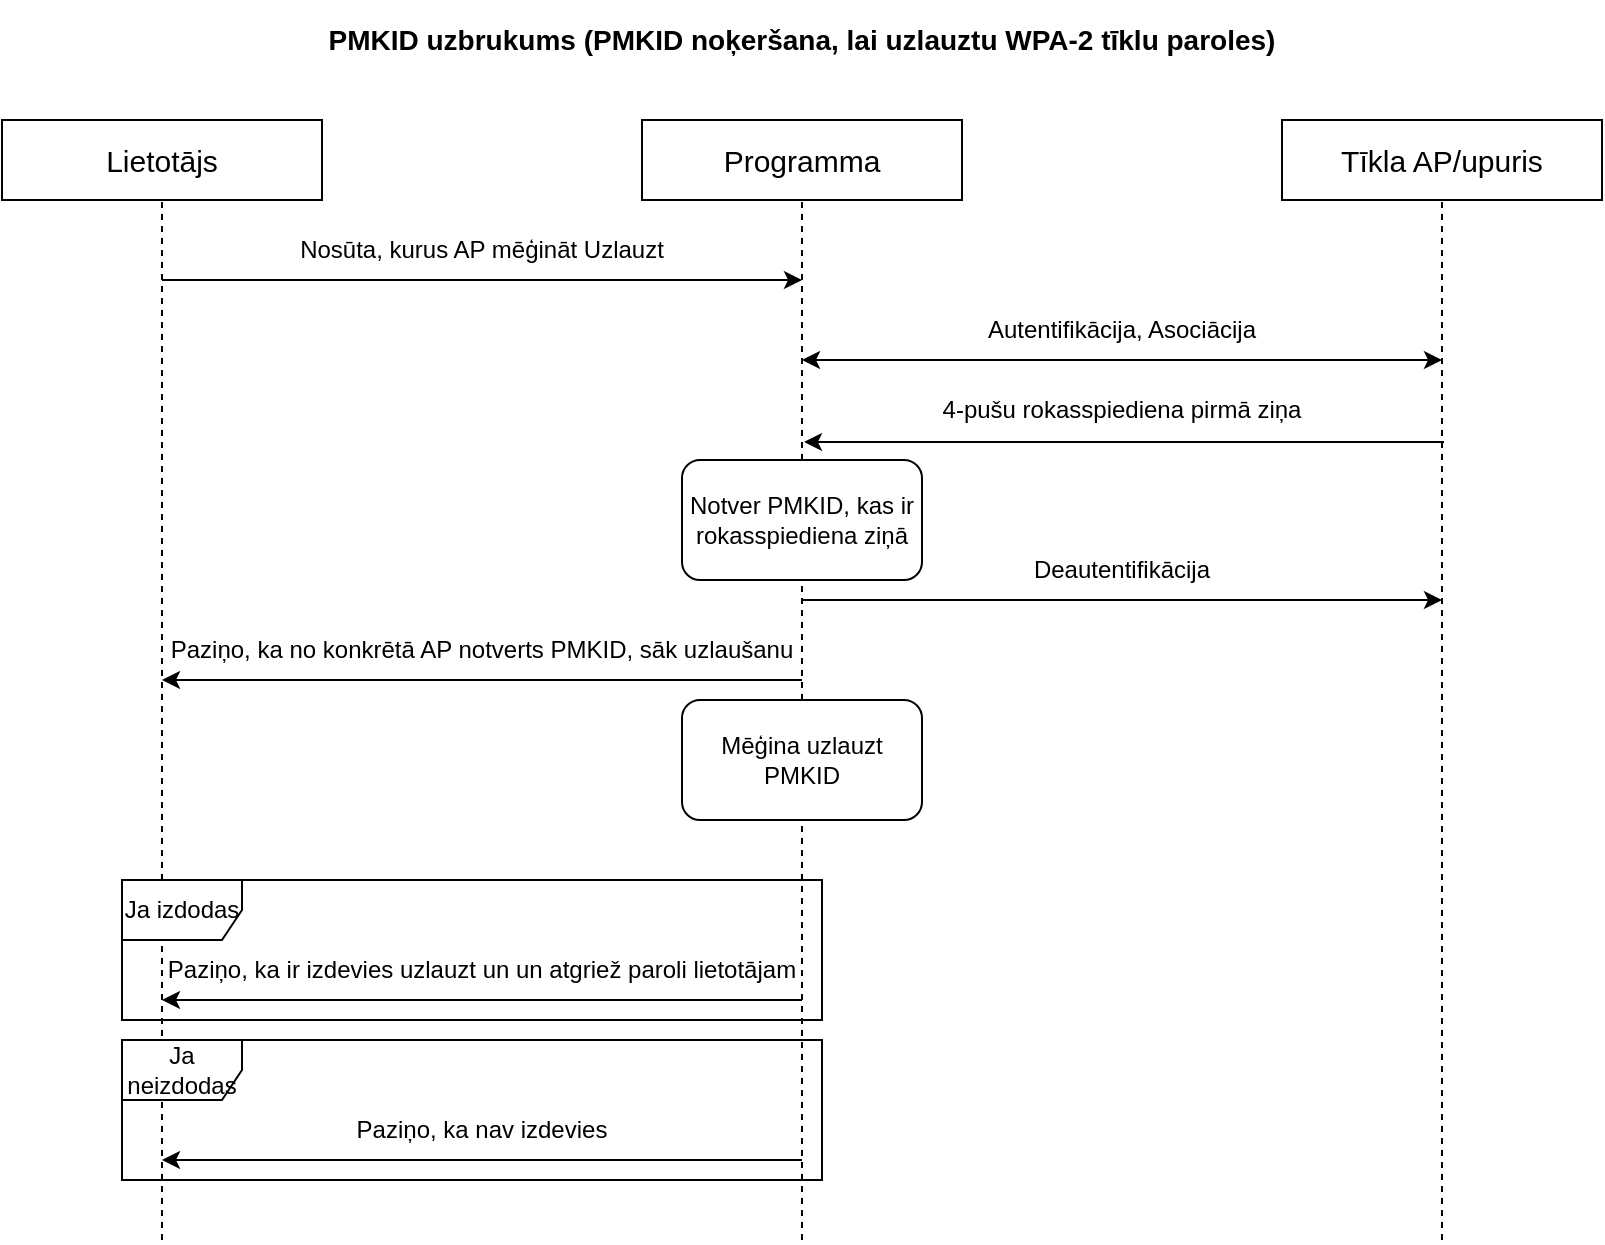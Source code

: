 <mxfile version="26.0.12">
  <diagram name="Page-1" id="-JnIxL8mik93PCZ9Enep">
    <mxGraphModel grid="1" page="1" gridSize="10" guides="1" tooltips="1" connect="1" arrows="1" fold="1" pageScale="1" pageWidth="850" pageHeight="1100" math="0" shadow="0">
      <root>
        <mxCell id="0" />
        <mxCell id="1" parent="0" />
        <mxCell id="WkEdtH8r3RqwmbnHuu7d-1" value="" style="rounded=0;whiteSpace=wrap;html=1;" vertex="1" parent="1">
          <mxGeometry y="80" width="160" height="40" as="geometry" />
        </mxCell>
        <mxCell id="WkEdtH8r3RqwmbnHuu7d-2" value="&lt;font style=&quot;font-size: 15px;&quot;&gt;Lietotājs&lt;/font&gt;" style="text;html=1;align=center;verticalAlign=middle;whiteSpace=wrap;rounded=0;" vertex="1" parent="1">
          <mxGeometry y="80" width="160" height="40" as="geometry" />
        </mxCell>
        <mxCell id="WkEdtH8r3RqwmbnHuu7d-3" value="" style="rounded=0;whiteSpace=wrap;html=1;" vertex="1" parent="1">
          <mxGeometry x="320" y="80" width="160" height="40" as="geometry" />
        </mxCell>
        <mxCell id="WkEdtH8r3RqwmbnHuu7d-4" value="&lt;font style=&quot;font-size: 15px;&quot;&gt;Programma&lt;/font&gt;" style="text;html=1;align=center;verticalAlign=middle;whiteSpace=wrap;rounded=0;" vertex="1" parent="1">
          <mxGeometry x="320" y="80" width="160" height="40" as="geometry" />
        </mxCell>
        <mxCell id="WkEdtH8r3RqwmbnHuu7d-5" value="" style="rounded=0;whiteSpace=wrap;html=1;" vertex="1" parent="1">
          <mxGeometry x="640" y="80" width="160" height="40" as="geometry" />
        </mxCell>
        <mxCell id="WkEdtH8r3RqwmbnHuu7d-6" value="&lt;font style=&quot;font-size: 15px;&quot;&gt;Tīkla AP/upuris&lt;/font&gt;" style="text;html=1;align=center;verticalAlign=middle;whiteSpace=wrap;rounded=0;" vertex="1" parent="1">
          <mxGeometry x="640" y="80" width="160" height="40" as="geometry" />
        </mxCell>
        <mxCell id="WkEdtH8r3RqwmbnHuu7d-7" value="" style="endArrow=none;dashed=1;html=1;rounded=0;entryX=0.5;entryY=1;entryDx=0;entryDy=0;" edge="1" parent="1" target="WkEdtH8r3RqwmbnHuu7d-2">
          <mxGeometry width="50" height="50" relative="1" as="geometry">
            <mxPoint x="80" y="640" as="sourcePoint" />
            <mxPoint x="410" y="170" as="targetPoint" />
          </mxGeometry>
        </mxCell>
        <mxCell id="WkEdtH8r3RqwmbnHuu7d-8" value="" style="endArrow=none;dashed=1;html=1;rounded=0;entryX=0.5;entryY=1;entryDx=0;entryDy=0;" edge="1" parent="1" target="WkEdtH8r3RqwmbnHuu7d-4">
          <mxGeometry width="50" height="50" relative="1" as="geometry">
            <mxPoint x="400" y="640" as="sourcePoint" />
            <mxPoint x="399.55" y="120" as="targetPoint" />
          </mxGeometry>
        </mxCell>
        <mxCell id="WkEdtH8r3RqwmbnHuu7d-9" value="" style="endArrow=none;dashed=1;html=1;rounded=0;entryX=0.5;entryY=1;entryDx=0;entryDy=0;" edge="1" parent="1" target="WkEdtH8r3RqwmbnHuu7d-6">
          <mxGeometry width="50" height="50" relative="1" as="geometry">
            <mxPoint x="720" y="640" as="sourcePoint" />
            <mxPoint x="719.55" y="120" as="targetPoint" />
          </mxGeometry>
        </mxCell>
        <mxCell id="WkEdtH8r3RqwmbnHuu7d-10" value="&lt;b&gt;&lt;font style=&quot;font-size: 14px;&quot;&gt;PMKID uzbrukums (PMKID noķeršana, lai uzlauztu WPA-2 tīklu paroles)&lt;/font&gt;&lt;/b&gt;" style="text;html=1;align=center;verticalAlign=middle;whiteSpace=wrap;rounded=0;" vertex="1" parent="1">
          <mxGeometry x="80" y="20" width="640" height="40" as="geometry" />
        </mxCell>
        <mxCell id="WkEdtH8r3RqwmbnHuu7d-11" value="" style="endArrow=classic;html=1;rounded=0;" edge="1" parent="1">
          <mxGeometry width="50" height="50" relative="1" as="geometry">
            <mxPoint x="80" y="160" as="sourcePoint" />
            <mxPoint x="400" y="160" as="targetPoint" />
          </mxGeometry>
        </mxCell>
        <mxCell id="WkEdtH8r3RqwmbnHuu7d-12" value="Nosūta, kurus AP mēģināt Uzlauzt" style="text;html=1;align=center;verticalAlign=middle;whiteSpace=wrap;rounded=0;" vertex="1" parent="1">
          <mxGeometry x="80" y="130" width="320" height="30" as="geometry" />
        </mxCell>
        <mxCell id="WkEdtH8r3RqwmbnHuu7d-26" value="" style="endArrow=classic;html=1;rounded=0;" edge="1" parent="1">
          <mxGeometry width="50" height="50" relative="1" as="geometry">
            <mxPoint x="400" y="520" as="sourcePoint" />
            <mxPoint x="80" y="520" as="targetPoint" />
          </mxGeometry>
        </mxCell>
        <mxCell id="WkEdtH8r3RqwmbnHuu7d-27" value="Paziņo, ka ir izdevies uzlauzt un un atgriež paroli lietotājam" style="text;html=1;align=center;verticalAlign=middle;whiteSpace=wrap;rounded=0;flipV=1;flipH=1;" vertex="1" parent="1">
          <mxGeometry x="80" y="490" width="320" height="30" as="geometry" />
        </mxCell>
        <mxCell id="WkEdtH8r3RqwmbnHuu7d-30" value="Autentifikācija, Asociācija" style="text;html=1;align=center;verticalAlign=middle;whiteSpace=wrap;rounded=0;" vertex="1" parent="1">
          <mxGeometry x="400" y="170" width="320" height="30" as="geometry" />
        </mxCell>
        <mxCell id="WkEdtH8r3RqwmbnHuu7d-31" value="" style="endArrow=classic;startArrow=classic;html=1;rounded=0;" edge="1" parent="1">
          <mxGeometry width="50" height="50" relative="1" as="geometry">
            <mxPoint x="400" y="200" as="sourcePoint" />
            <mxPoint x="720" y="200" as="targetPoint" />
          </mxGeometry>
        </mxCell>
        <mxCell id="WkEdtH8r3RqwmbnHuu7d-32" value="" style="endArrow=classic;html=1;rounded=0;flipV=1;flipH=1;" edge="1" parent="1">
          <mxGeometry width="50" height="50" relative="1" as="geometry">
            <mxPoint x="400" y="240" as="sourcePoint" />
            <mxPoint x="720" y="240" as="targetPoint" />
          </mxGeometry>
        </mxCell>
        <mxCell id="WkEdtH8r3RqwmbnHuu7d-33" value="4-pušu rokasspiediena pirmā ziņa" style="text;html=1;align=center;verticalAlign=middle;whiteSpace=wrap;rounded=0;flipV=1;flipH=1;" vertex="1" parent="1">
          <mxGeometry x="400" y="210" width="320" height="30" as="geometry" />
        </mxCell>
        <mxCell id="WkEdtH8r3RqwmbnHuu7d-34" value="" style="rounded=1;whiteSpace=wrap;html=1;" vertex="1" parent="1">
          <mxGeometry x="340" y="250" width="120" height="60" as="geometry" />
        </mxCell>
        <mxCell id="WkEdtH8r3RqwmbnHuu7d-35" value="Notver PMKID, kas ir rokasspiediena ziņā" style="text;html=1;align=center;verticalAlign=middle;whiteSpace=wrap;rounded=0;" vertex="1" parent="1">
          <mxGeometry x="340" y="250" width="120" height="60" as="geometry" />
        </mxCell>
        <mxCell id="WkEdtH8r3RqwmbnHuu7d-36" value="" style="endArrow=classic;html=1;rounded=0;" edge="1" parent="1">
          <mxGeometry width="50" height="50" relative="1" as="geometry">
            <mxPoint x="400" y="320" as="sourcePoint" />
            <mxPoint x="720" y="320" as="targetPoint" />
          </mxGeometry>
        </mxCell>
        <mxCell id="WkEdtH8r3RqwmbnHuu7d-37" value="Deautentifikācija" style="text;html=1;align=center;verticalAlign=middle;whiteSpace=wrap;rounded=0;" vertex="1" parent="1">
          <mxGeometry x="400" y="290" width="320" height="30" as="geometry" />
        </mxCell>
        <mxCell id="WkEdtH8r3RqwmbnHuu7d-38" value="" style="endArrow=classic;html=1;rounded=0;" edge="1" parent="1">
          <mxGeometry width="50" height="50" relative="1" as="geometry">
            <mxPoint x="400" y="360" as="sourcePoint" />
            <mxPoint x="80" y="360" as="targetPoint" />
          </mxGeometry>
        </mxCell>
        <mxCell id="WkEdtH8r3RqwmbnHuu7d-39" value="Paziņo, ka no konkrētā AP notverts PMKID, sāk uzlaušanu" style="text;html=1;align=center;verticalAlign=middle;whiteSpace=wrap;rounded=0;flipV=1;flipH=1;" vertex="1" parent="1">
          <mxGeometry x="80" y="330" width="320" height="30" as="geometry" />
        </mxCell>
        <mxCell id="WkEdtH8r3RqwmbnHuu7d-40" value="" style="rounded=1;whiteSpace=wrap;html=1;" vertex="1" parent="1">
          <mxGeometry x="340" y="370" width="120" height="60" as="geometry" />
        </mxCell>
        <mxCell id="WkEdtH8r3RqwmbnHuu7d-41" value="Mēģina uzlauzt PMKID" style="text;html=1;align=center;verticalAlign=middle;whiteSpace=wrap;rounded=0;" vertex="1" parent="1">
          <mxGeometry x="340" y="370" width="120" height="60" as="geometry" />
        </mxCell>
        <mxCell id="WkEdtH8r3RqwmbnHuu7d-42" value="Ja izdodas" style="shape=umlFrame;whiteSpace=wrap;html=1;pointerEvents=0;" vertex="1" parent="1">
          <mxGeometry x="60" y="460" width="350" height="70" as="geometry" />
        </mxCell>
        <mxCell id="WkEdtH8r3RqwmbnHuu7d-50" value="" style="endArrow=classic;html=1;rounded=0;" edge="1" parent="1">
          <mxGeometry width="50" height="50" relative="1" as="geometry">
            <mxPoint x="400" y="600" as="sourcePoint" />
            <mxPoint x="80" y="600" as="targetPoint" />
          </mxGeometry>
        </mxCell>
        <mxCell id="WkEdtH8r3RqwmbnHuu7d-51" value="Paziņo, ka nav izdevies" style="text;html=1;align=center;verticalAlign=middle;whiteSpace=wrap;rounded=0;flipV=1;flipH=1;" vertex="1" parent="1">
          <mxGeometry x="80" y="570" width="320" height="30" as="geometry" />
        </mxCell>
        <mxCell id="WkEdtH8r3RqwmbnHuu7d-52" value="Ja neizdodas" style="shape=umlFrame;whiteSpace=wrap;html=1;pointerEvents=0;" vertex="1" parent="1">
          <mxGeometry x="60" y="540" width="350" height="70" as="geometry" />
        </mxCell>
      </root>
    </mxGraphModel>
  </diagram>
</mxfile>
